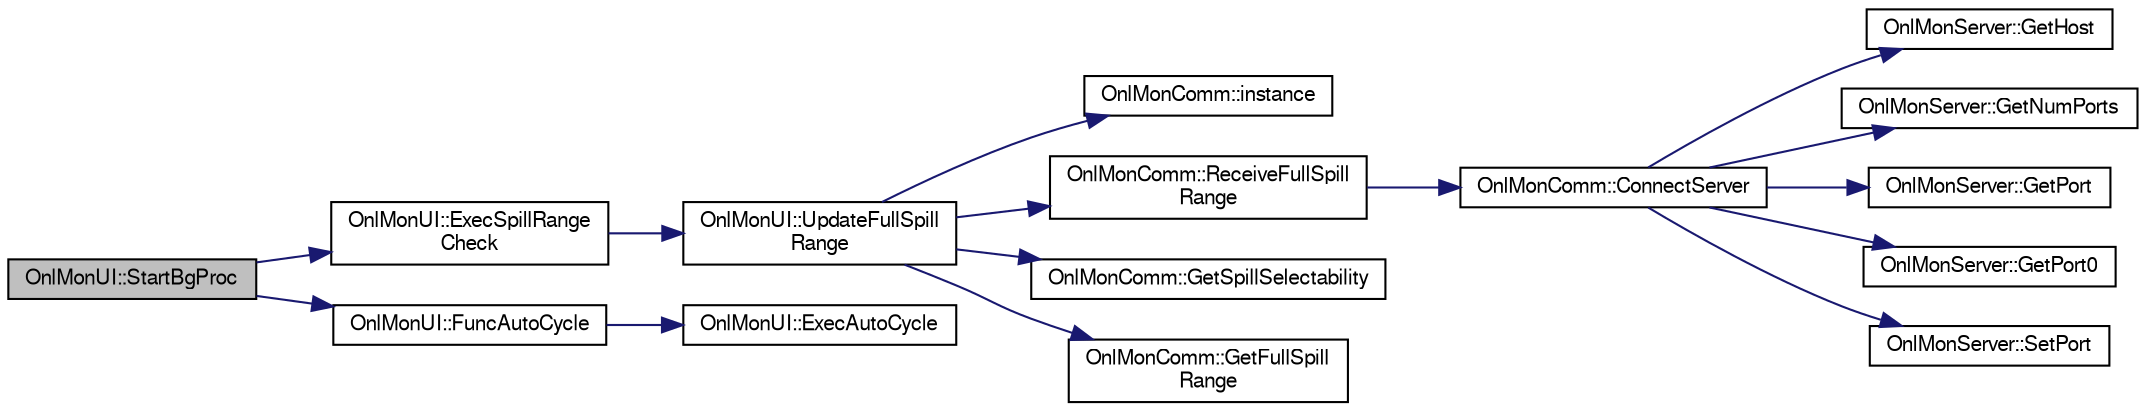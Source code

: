 digraph "OnlMonUI::StartBgProc"
{
  bgcolor="transparent";
  edge [fontname="FreeSans",fontsize="10",labelfontname="FreeSans",labelfontsize="10"];
  node [fontname="FreeSans",fontsize="10",shape=record];
  rankdir="LR";
  Node1 [label="OnlMonUI::StartBgProc",height=0.2,width=0.4,color="black", fillcolor="grey75", style="filled" fontcolor="black"];
  Node1 -> Node2 [color="midnightblue",fontsize="10",style="solid",fontname="FreeSans"];
  Node2 [label="OnlMonUI::ExecSpillRange\lCheck",height=0.2,width=0.4,color="black",URL="$d1/de7/classOnlMonUI.html#adf6915401804953c2d9f7b7c09eb3382"];
  Node2 -> Node3 [color="midnightblue",fontsize="10",style="solid",fontname="FreeSans"];
  Node3 [label="OnlMonUI::UpdateFullSpill\lRange",height=0.2,width=0.4,color="black",URL="$d1/de7/classOnlMonUI.html#a1606bcb6ab4e21a81922b7cbe1e6bd6f"];
  Node3 -> Node4 [color="midnightblue",fontsize="10",style="solid",fontname="FreeSans"];
  Node4 [label="OnlMonComm::instance",height=0.2,width=0.4,color="black",URL="$d9/d95/classOnlMonComm.html#a2702d6965a37f5a31ff1dd2bd1032ab9"];
  Node3 -> Node5 [color="midnightblue",fontsize="10",style="solid",fontname="FreeSans"];
  Node5 [label="OnlMonComm::ReceiveFullSpill\lRange",height=0.2,width=0.4,color="black",URL="$d9/d95/classOnlMonComm.html#ad0d97e9ce09fc86214da2a1faafc168d"];
  Node5 -> Node6 [color="midnightblue",fontsize="10",style="solid",fontname="FreeSans"];
  Node6 [label="OnlMonComm::ConnectServer",height=0.2,width=0.4,color="black",URL="$d9/d95/classOnlMonComm.html#a91f9642e78353475eefc888c326a6c4b"];
  Node6 -> Node7 [color="midnightblue",fontsize="10",style="solid",fontname="FreeSans"];
  Node7 [label="OnlMonServer::GetHost",height=0.2,width=0.4,color="black",URL="$d8/d38/classOnlMonServer.html#a1e7b873bc5d67dcede30725ad2cafd6c"];
  Node6 -> Node8 [color="midnightblue",fontsize="10",style="solid",fontname="FreeSans"];
  Node8 [label="OnlMonServer::GetNumPorts",height=0.2,width=0.4,color="black",URL="$d8/d38/classOnlMonServer.html#aa93416503a6a72a123a336dc827b6f41"];
  Node6 -> Node9 [color="midnightblue",fontsize="10",style="solid",fontname="FreeSans"];
  Node9 [label="OnlMonServer::GetPort",height=0.2,width=0.4,color="black",URL="$d8/d38/classOnlMonServer.html#a127778f90627b20bb428496ca7cfd6b9"];
  Node6 -> Node10 [color="midnightblue",fontsize="10",style="solid",fontname="FreeSans"];
  Node10 [label="OnlMonServer::GetPort0",height=0.2,width=0.4,color="black",URL="$d8/d38/classOnlMonServer.html#a52de76d27f9e8745d0c35f97e5970fbb"];
  Node6 -> Node11 [color="midnightblue",fontsize="10",style="solid",fontname="FreeSans"];
  Node11 [label="OnlMonServer::SetPort",height=0.2,width=0.4,color="black",URL="$d8/d38/classOnlMonServer.html#a6ec9ddf73836595d0fa269d5196898b6"];
  Node3 -> Node12 [color="midnightblue",fontsize="10",style="solid",fontname="FreeSans"];
  Node12 [label="OnlMonComm::GetSpillSelectability",height=0.2,width=0.4,color="black",URL="$d9/d95/classOnlMonComm.html#afb904a339e037649ccd461dad49f6d6f"];
  Node3 -> Node13 [color="midnightblue",fontsize="10",style="solid",fontname="FreeSans"];
  Node13 [label="OnlMonComm::GetFullSpill\lRange",height=0.2,width=0.4,color="black",URL="$d9/d95/classOnlMonComm.html#ae04036af3197a7f3beed031f6772d60a"];
  Node1 -> Node14 [color="midnightblue",fontsize="10",style="solid",fontname="FreeSans"];
  Node14 [label="OnlMonUI::FuncAutoCycle",height=0.2,width=0.4,color="black",URL="$d1/de7/classOnlMonUI.html#ae6a978dd40c912e3d1f1bffba60275ef"];
  Node14 -> Node15 [color="midnightblue",fontsize="10",style="solid",fontname="FreeSans"];
  Node15 [label="OnlMonUI::ExecAutoCycle",height=0.2,width=0.4,color="black",URL="$d1/de7/classOnlMonUI.html#a5ddad19f160bb02aeb4ec0d870f93945",tooltip="This function does NOT work at present. "];
}
